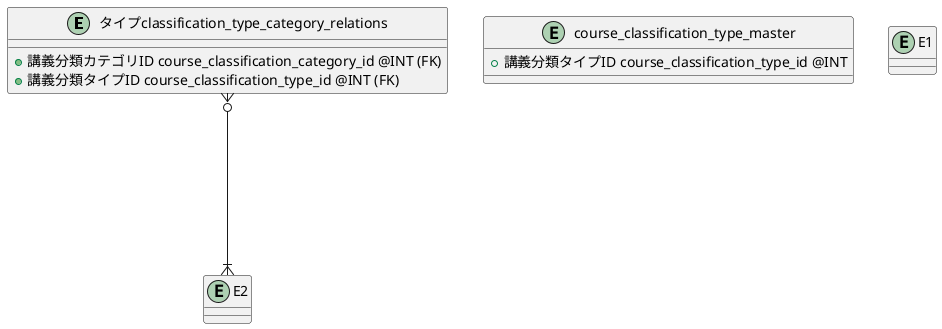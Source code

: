 @startuml

entity タイプclassification_type_category_relations {
    + 講義分類カテゴリID course_classification_category_id @INT (FK)
    + 講義分類タイプID course_classification_type_id @INT (FK)

  }

entity course_classification_type_master {
    +講義分類タイプID course_classification_type_id @INT
}

entity E1 {
}

entity E2 {
}

タイプclassification_type_category_relations }o----|{ E2

@enduml
